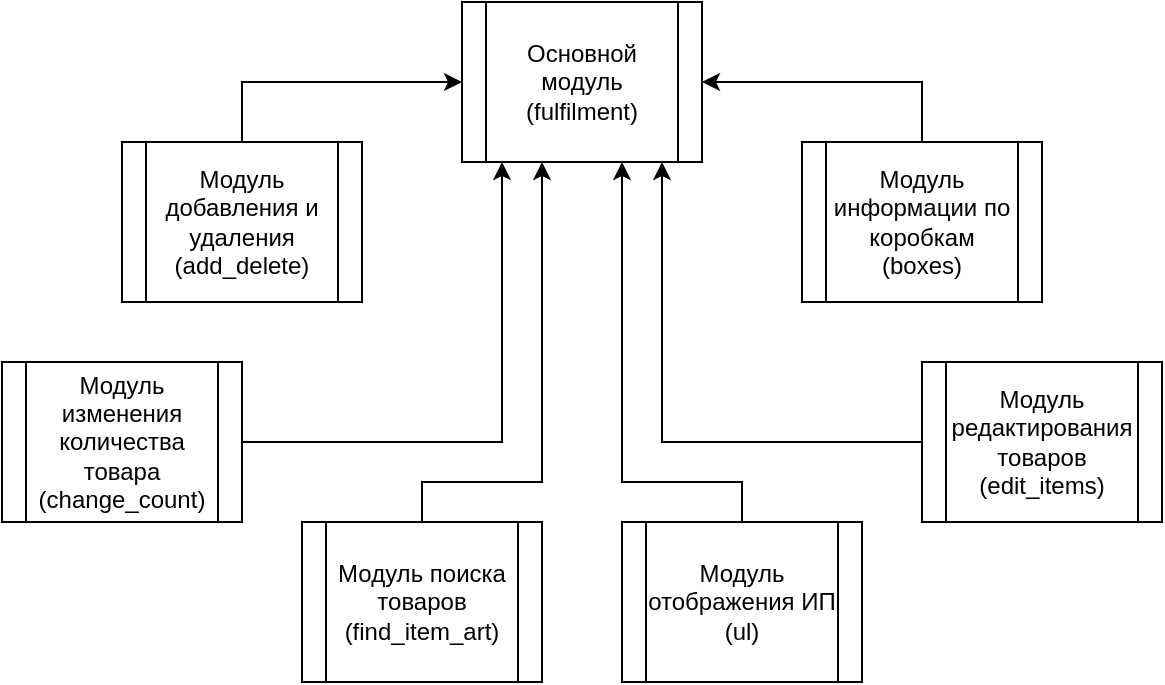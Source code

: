 <mxfile version="20.6.0" type="device"><diagram id="1FDshwWuQsO96uGjX9oU" name="Страница 1"><mxGraphModel dx="1038" dy="547" grid="1" gridSize="10" guides="1" tooltips="1" connect="1" arrows="1" fold="1" page="1" pageScale="1" pageWidth="827" pageHeight="1169" math="0" shadow="0"><root><mxCell id="0"/><mxCell id="1" parent="0"/><mxCell id="i40qwwPdDfLgm31olHFy-8" style="edgeStyle=orthogonalEdgeStyle;rounded=0;orthogonalLoop=1;jettySize=auto;html=1;entryX=0.5;entryY=0;entryDx=0;entryDy=0;endArrow=none;endFill=0;startArrow=classic;startFill=1;" edge="1" parent="1" source="i40qwwPdDfLgm31olHFy-1" target="i40qwwPdDfLgm31olHFy-6"><mxGeometry relative="1" as="geometry"/></mxCell><mxCell id="i40qwwPdDfLgm31olHFy-9" style="edgeStyle=orthogonalEdgeStyle;rounded=0;orthogonalLoop=1;jettySize=auto;html=1;entryX=0.5;entryY=0;entryDx=0;entryDy=0;startArrow=classic;startFill=1;endArrow=none;endFill=0;" edge="1" parent="1" source="i40qwwPdDfLgm31olHFy-1" target="i40qwwPdDfLgm31olHFy-5"><mxGeometry relative="1" as="geometry"/></mxCell><mxCell id="i40qwwPdDfLgm31olHFy-10" style="edgeStyle=orthogonalEdgeStyle;rounded=0;orthogonalLoop=1;jettySize=auto;html=1;entryX=1;entryY=0.5;entryDx=0;entryDy=0;startArrow=classic;startFill=1;endArrow=none;endFill=0;" edge="1" parent="1" source="i40qwwPdDfLgm31olHFy-1" target="i40qwwPdDfLgm31olHFy-4"><mxGeometry relative="1" as="geometry"><mxPoint x="370" y="230" as="targetPoint"/><Array as="points"><mxPoint x="380" y="240"/></Array></mxGeometry></mxCell><mxCell id="i40qwwPdDfLgm31olHFy-11" style="edgeStyle=orthogonalEdgeStyle;rounded=0;orthogonalLoop=1;jettySize=auto;html=1;entryX=0;entryY=0.5;entryDx=0;entryDy=0;endArrow=none;endFill=0;startArrow=classic;startFill=1;" edge="1" parent="1" source="i40qwwPdDfLgm31olHFy-1" target="i40qwwPdDfLgm31olHFy-3"><mxGeometry relative="1" as="geometry"><mxPoint x="480" y="250" as="targetPoint"/><Array as="points"><mxPoint x="460" y="240"/></Array></mxGeometry></mxCell><mxCell id="i40qwwPdDfLgm31olHFy-12" style="edgeStyle=orthogonalEdgeStyle;rounded=0;orthogonalLoop=1;jettySize=auto;html=1;endArrow=none;endFill=0;startArrow=classic;startFill=1;" edge="1" parent="1" source="i40qwwPdDfLgm31olHFy-1"><mxGeometry relative="1" as="geometry"><mxPoint x="340" y="280" as="targetPoint"/><Array as="points"><mxPoint x="400" y="260"/><mxPoint x="340" y="260"/></Array></mxGeometry></mxCell><mxCell id="i40qwwPdDfLgm31olHFy-13" style="edgeStyle=orthogonalEdgeStyle;rounded=0;orthogonalLoop=1;jettySize=auto;html=1;entryX=0.5;entryY=0;entryDx=0;entryDy=0;startArrow=classic;startFill=1;endArrow=none;endFill=0;" edge="1" parent="1" source="i40qwwPdDfLgm31olHFy-1" target="i40qwwPdDfLgm31olHFy-7"><mxGeometry relative="1" as="geometry"><Array as="points"><mxPoint x="440" y="260"/><mxPoint x="500" y="260"/></Array></mxGeometry></mxCell><mxCell id="i40qwwPdDfLgm31olHFy-1" value="Основной модуль&lt;br&gt;(fulfilment)" style="shape=process;whiteSpace=wrap;html=1;backgroundOutline=1;" vertex="1" parent="1"><mxGeometry x="360" y="20" width="120" height="80" as="geometry"/></mxCell><mxCell id="i40qwwPdDfLgm31olHFy-2" value="Модуль поиска товаров&lt;br&gt;(find_item_art)" style="shape=process;whiteSpace=wrap;html=1;backgroundOutline=1;" vertex="1" parent="1"><mxGeometry x="280" y="280" width="120" height="80" as="geometry"/></mxCell><mxCell id="i40qwwPdDfLgm31olHFy-3" value="Модуль редактирования товаров&lt;br&gt;(edit_items)" style="shape=process;whiteSpace=wrap;html=1;backgroundOutline=1;" vertex="1" parent="1"><mxGeometry x="590" y="200" width="120" height="80" as="geometry"/></mxCell><mxCell id="i40qwwPdDfLgm31olHFy-4" value="Модуль изменения количества товара&lt;br&gt;(change_count)" style="shape=process;whiteSpace=wrap;html=1;backgroundOutline=1;" vertex="1" parent="1"><mxGeometry x="130" y="200" width="120" height="80" as="geometry"/></mxCell><mxCell id="i40qwwPdDfLgm31olHFy-5" value="Модуль информации по коробкам&lt;br&gt;(boxes)" style="shape=process;whiteSpace=wrap;html=1;backgroundOutline=1;" vertex="1" parent="1"><mxGeometry x="530" y="90" width="120" height="80" as="geometry"/></mxCell><mxCell id="i40qwwPdDfLgm31olHFy-6" value="Модуль добавления и удаления&lt;br&gt;(add_delete)" style="shape=process;whiteSpace=wrap;html=1;backgroundOutline=1;" vertex="1" parent="1"><mxGeometry x="190" y="90" width="120" height="80" as="geometry"/></mxCell><mxCell id="i40qwwPdDfLgm31olHFy-7" value="Модуль отображения ИП&lt;br&gt;(ul)" style="shape=process;whiteSpace=wrap;html=1;backgroundOutline=1;" vertex="1" parent="1"><mxGeometry x="440" y="280" width="120" height="80" as="geometry"/></mxCell></root></mxGraphModel></diagram></mxfile>